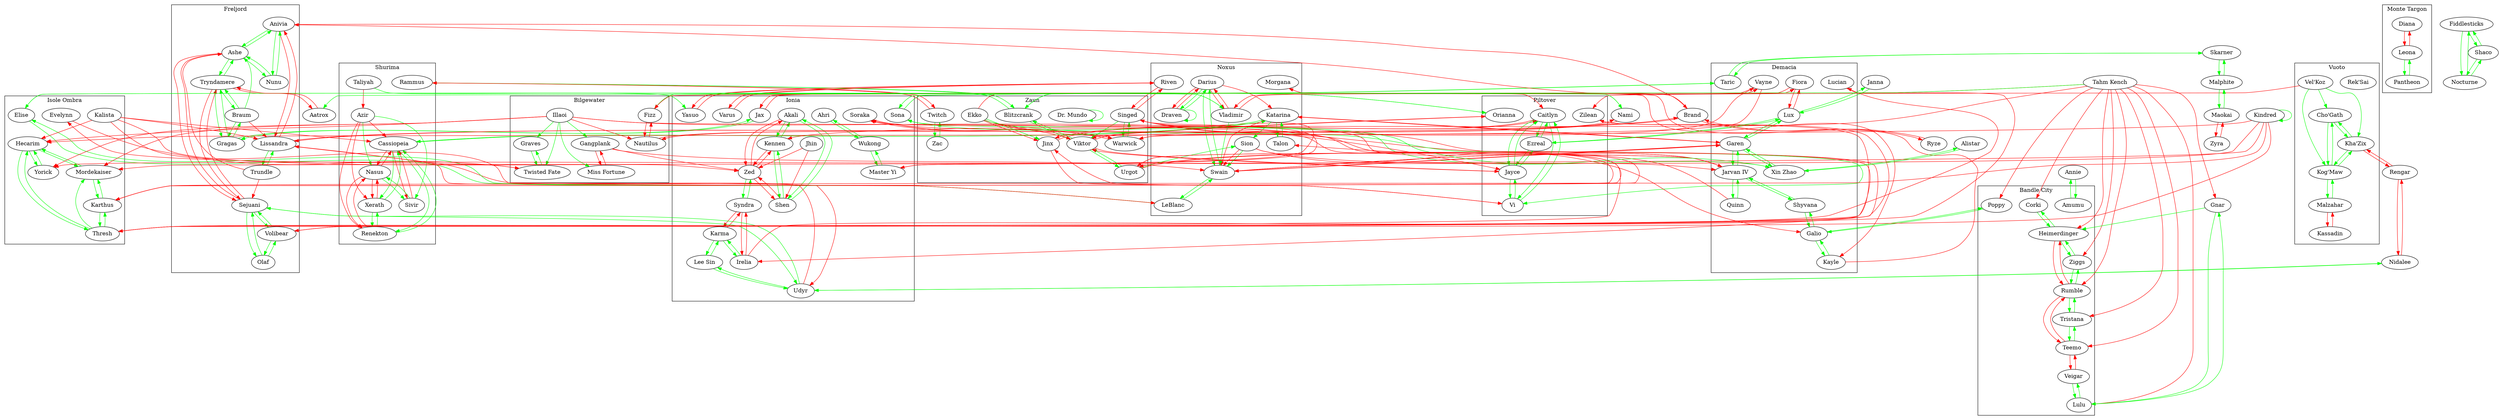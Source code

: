 digraph G {
  subgraph cluster_0 {
    label = "Ionia";
    Ahri;
    Akali;
    Karma;
    "Master Yi";
    Irelia;
    Jax;
    Jhin;
    Karma;
    Kennen;
    "Lee Sin";
    "Master Yi";
    Shen;
    Sona;
    Soraka;
    Syndra;
    Udyr;
    Varus;
    Wukong;
    Yasuo;
    Zed;
  }
  subgraph cluster_1 {
    label = "Bandle City";
    Amumu;
    Corki;
    Heimerdinger;
    Kennen;
    Lulu;
    Poppy;
    Rumble;
    Teemo;
    Tristana;
    Veigar;
    Ziggs;
  }
  subgraph cluster_2 {
    label = "Freljord";
    Anivia;
    Ashe;
    Braum;
    Gragas;
    Lissandra;
    Nunu;
    Olaf;
    Sejuani;
    Trundle;
    Tryndamere;
    Udyr;
    Volibear;
  }
  subgraph cluster_3 {
    label = "Shurima";
    Azir;
    Cassiopeia;
    Nasus;
    Rammus;
    Renekton;
    Sivir;
    Taliyah;
    Xerath;
  }
  subgraph cluster_4 {
    label = "Zaun";
    Blitzcrank;
    "Dr. Mundo"
    Ekko;
    Jinx;
    Singed;
    Twitch;
    Urgot;
    Viktor;
    Warwick;
    Zac;
  }
  subgraph cluster_5 {
    label = "Piltover";
    Caitlyn;
    Ezreal;
    Jayce;
    Orianna;
    Vi;
    Zilean;
  }
  subgraph cluster_6 {
    label = "Noxus";
    Cassiopeia;
    Darius;
    Draven;
    Katarina;
    LeBlanc;
    Morgana;
    Riven;
    Sion;
    Swain;
    Talon;
    Urgot;
    Vladimir;
  }
  subgraph cluster_7 {
    label = "Vuoto";
    "Cho'Gath";
    Kassadin;
    "Kha'Zix";
    "Kog'Maw";
    Malzahar;
    "Rek'Sai";
    "Vel'Koz";
  }
  subgraph cluster_8 {
    label = "Monte Targon";
    Diana;
    Leona;
    Pantheon;
  }
  subgraph cluster_9 {
    label = "Isole Ombra";
    Elise;
    Evelynn;
    Hecarim;
    Kalista;
    Karthus;
    Mordekaiser;
    Thresh;
    Yorick;
  }
  subgraph cluster_10 {
    label = "Demacia";
    Fiora;
    Galio;
    Garen;
    "Jarvan IV";
    Kayle;
    Lucian;
    Lux;
    Poppy;
    Quinn;
    Shyvana;
    Sona;
    Taric;
    Vayne;
    "Xin Zhao";
  }
  subgraph cluster_11 {
    label = "Bilgewater";
    Fizz;
    Gangplank;
    Graves;
    Illaoi;
    "Miss Fortune";
    Nautilus;
    "Twisted Fate";
  }

edge [color = red];
  Aatrox -> Tryndamere;
  Akali -> Zed
  Anivia -> Brand
  Anivia -> Lissandra
  Ashe -> Sejuani
  Azir -> Cassiopeia
  Azir -> Renekton
  Azir -> Xerath
  Brand -> Anivia
  Brand -> Lissandra
  Brand -> Ryze
  Braum -> Lissandra
  Caitlyn -> Jinx
  Cassiopeia -> Nasus
  Cassiopeia -> Sivir
  Darius -> Draven
  Darius -> Katarina
  Darius -> Vladimir
  Diana -> Leona
  Draven -> Darius
  Ekko -> Caitlyn
  Ekko -> Jayce
  Ekko -> Jinx
  Ekko -> Viktor
  Evelynn -> "Twisted Fate"
  Fiora -> Jax
  Fiora -> Lux
  Fizz -> Nautilus
  Gangplank -> "Miss Fortune"
  Gangplank -> Swain
  Gangplank -> Zed
  Garen -> Katarina
  Garen -> Swain
  Garen -> Urgot
  Heimerdinger -> Rumble
  Illaoi -> Hecarim
  Illaoi -> Karthus
  Illaoi -> Mordekaiser
  Illaoi -> Nautilus
  Illaoi -> Thresh
  Illaoi -> Yorick
  Irelia -> Singed
  Irelia -> Syndra
  "Jarvan IV" -> Swain
  "Jarvan IV" -> Urgot
  Jax -> Fiora
  Jayce -> Viktor
  Jhin -> Shen
  Jhin -> Zed
  Jinx -> Caitlyn
  Jinx -> Vi
  Kalista -> Cassiopeia
  Kalista -> Hecarim
  Kalista -> LeBlanc
  Kalista -> Lissandra
  Kalista -> Zed
  Karma -> Syndra
  Karthus -> Soraka
  Kassadin -> Malzahar
  Katarina -> Garen
  Katarina -> Swain
  Kayle -> Morgana
  Kennen -> Zed
  "Kha'Zix" -> Rengar
  Kindred -> Hecarim
  Kindred -> Karthus
  Kindred -> Mordekaiser
  Kindred -> Thresh
  Kindred -> Yorick
  Leona -> Diana
  Lissandra -> Anivia
  Lissandra -> Brand
  Lissandra -> Udyr
  Lucian -> Thresh
  Lux -> Fiora
  Malzahar -> Kassadin
  Maokai -> Zyra
  "Master Yi" -> Singed
  "Miss Fortune" -> Gangplank
  Morgana -> Kayle
  Nami -> Nautilus
  Nasus -> Cassiopeia
  Nasus -> Renekton
  Nasus -> Xerath
  Nautilus -> Fizz
  Nautilus -> Nami
  Nidalee -> Rengar
  Orianna -> Viktor
  Quinn -> Talon
  Rammus -> Twitch
  Renekton -> Nasus
  Rengar -> "Kha'Zix"
  Rengar -> Nidalee
  Riven -> Singed
  Riven -> Varus
  Riven -> Yasuo
  Rumble -> Heimerdinger
  Rumble -> Teemo
  Ryze -> Brand
  Sejuani -> Ashe
  Sejuani -> Tryndamere
  Shen -> Zed
  Singed -> Irelia
  Singed -> "Master Yi"
  Singed -> Riven
  Sion -> Galio
  Sion -> "Jarvan IV"
  Sion -> Swain
  Sivir -> Cassiopeia
  Soraka -> Karthus
  Soraka -> Warwick
  Swain -> Garen
  Swain -> "Jarvan IV"
  Syndra -> Irelia
  Syndra -> Karma
  "Tahm Kench" -> Corki
  "Tahm Kench" -> Fizz
  "Tahm Kench" -> Gnar
  "Tahm Kench" -> Heimerdinger
  "Tahm Kench" -> Kennen
  "Tahm Kench" -> Lulu
  "Tahm Kench" -> Poppy
  "Tahm Kench" -> Rumble
  "Tahm Kench" -> Teemo
  "Tahm Kench" -> Tristana
  "Tahm Kench" -> Ziggs
  Taliyah -> Azir
  Teemo -> Rumble
  Teemo -> Veigar
  Thresh -> Lucian
  Trundle -> Ashe
  Trundle -> Sejuani
  Tryndamere -> Aatrox
  Tryndamere -> Sejuani
  "Twisted Fate" -> Evelynn
  Twitch -> Rammus
  Udyr -> Lissandra
  Urgot -> Garen
  Urgot -> "Jarvan IV"
  Varus -> Riven
  Vayne -> Vladimir
  Vayne -> Warwick
  Veigar -> Teemo
  "Vel'Koz" -> Zilean
  Vi -> Jinx
  Viktor -> Jayce
  Viktor -> Orianna
  Vladimir -> Darius
  Vladimir -> Vayne
  Volibear -> Zilean
  Warwick -> Soraka
  Warwick -> Vayne
  Xerath -> Nasus
  Yasuo -> Riven
  Zed -> Akali
  Zed -> Kennen
  Zed -> Shen
  Zilean -> Volibear
  Zyra -> Maokai

  edge [color = green];
  Ahri -> Wukong
  Akali -> Kennen
  Akali -> Shen
  Alistar -> "Xin Zhao"
  Amumu -> Annie
  Anivia -> Ashe
  Anivia -> Nunu
  Annie -> Amumu
  Ashe -> Anivia
  Ashe -> Nunu
  Ashe -> Tryndamere
  Azir -> Nasus
  Azir -> Sivir
  Blitzcrank -> Orianna
  Blitzcrank -> Rammus
  Blitzcrank -> Viktor
  Braum -> Ashe
  Braum -> Gragas
  Braum -> Tryndamere
  Caitlyn -> Ezreal
  Caitlyn -> Jayce
  Caitlyn -> Vi
  Cassiopeia -> Katarina
  Cassiopeia -> Renekton
  Cassiopeia -> Xerath
  "Cho'Gath" -> "Kha'Zix"
  "Cho'Gath" -> "Kog'Maw"
  Corki -> Heimerdinger
  Darius -> Draven
  Darius -> Swain
  "Dr. Mundo" -> "Dr. Mundo"
  Draven -> Darius
  Draven -> Draven
  Ekko -> Jinx
  Ekko -> Vi
  Elise -> LeBlanc
  Elise -> Vladimir
  Ezreal -> Caitlyn
  Ezreal -> Jayce
  Ezreal -> Lux
  Fiddlesticks -> Shaco
  Fiddlesticks -> Nocturne
  Fizz -> Nami
  Galio -> Kayle
  Galio -> Poppy
  Galio -> Shyvana
  Garen -> "Jarvan IV"
  Garen -> Lux
  Garen -> "Xin Zhao"
  Gnar -> Heimerdinger
  Gnar -> Lulu
  Gragas -> Braum
  Gragas -> Jax
  Gragas -> Tryndamere
  Graves -> "Twisted Fate"
  Hecarim -> Mordekaiser
  Hecarim -> Thresh
  Hecarim -> Yorick
  Heimerdinger -> Corki
  Heimerdinger -> Ziggs
  Illaoi -> Gangplank
  Illaoi -> Graves
  Illaoi -> "Miss Fortune"
  Illaoi -> "Twisted Fate"
  Irelia -> Karma
  Janna -> Lux
  "Jarvan IV" -> Garen
  "Jarvan IV" -> Quinn
  "Jarvan IV" -> Shyvana
  Jax -> Gragas
  Jayce -> Caitlyn
  Jayce -> Ezreal
  Jayce -> Vi
  Karma -> Irelia
  Karma -> "Lee Sin"
  Karthus -> Mordekaiser
  Karthus -> Thresh
  Katarina -> Cassiopeia
  Katarina -> Sion
  Katarina -> Talon
  Kayle -> Galio
  Kennen -> Akali
  Kennen -> Shen
  "Kha'Zix" -> "Cho'Gath"
  "Kha'Zix" -> "Kog'Maw"
  Kindred -> Kindred
  "Kog'Maw" -> "Cho'Gath"
  "Kog'Maw" -> "Kha'Zix"
  "Kog'Maw" -> Malzahar
  LeBlanc -> Elise
  LeBlanc -> Swain
  "Lee Sin" -> Karma
  "Lee Sin" -> Udyr
  Leona -> Pantheon
  Lissandra -> Trundle
  Lulu -> Gnar
  Lulu -> Veigar
  Lux -> Ezreal
  Lux -> Garen
  Lux -> Janna
  Malzahar -> "Kog'Maw"
  Malphite -> Maokai
  Malphite -> Skarner
  Maokai -> Malphite
  "Master Yi" -> Wukong
  Mordekaiser -> Hecarim
  Mordekaiser -> Karthus
  Nami -> Fizz
  Nasus -> Sivir
  Nidalee -> Udyr
  Nocturne -> Fiddlesticks
  Nocturne -> Shaco
  Nunu -> Anivia
  Nunu -> Ashe
  Olaf -> Sejuani
  Olaf -> Volibear
  Orianna -> Blitzcrank
  Pantheon -> Leona
  Poppy -> Galio
  Quinn -> "Jarvan IV"
  Rammus -> Blitzcrank
  Renekton -> Cassiopeia
  Renekton -> Xerath
  Rumble -> Tristana
  Rumble -> Ziggs
  Sejuani -> Olaf
  Sejuani -> Udyr
  Sejuani -> Volibear
  Shaco -> Fiddlesticks
  Shaco -> Nocturne
  Shen -> Akali
  Shen -> Kennen
  Shyvana -> Galio
  Shyvana -> "Jarvan IV"
  Singed -> Viktor
  Singed -> Warwick
  Sion -> Swain
  Sivir -> Nasus
  Skarner -> Malphite
  Skarner -> Taric
  Sona -> Taric
  Sona -> "Xin Zhao"
  Swain -> Darius
  Swain -> LeBlanc
  Syndra -> Zed
  "Tahm Kench" -> Aatrox
  Taliyah -> Yasuo
  Talon -> Katarina
  Taric -> Skarner
  Taric -> Sona
  Teemo -> Tristana
  Thresh -> Hecarim
  Thresh -> Karthus
  Thresh -> Mordekaiser
  Tristana -> Rumble
  Tristana -> Teemo
  Trundle -> Lissandra
  Tryndamere -> Ashe
  Tryndamere -> Braum
  Tryndamere -> Gragas
  "Twisted Fate" -> Graves
  Twitch -> Zac
  Udyr -> "Lee Sin"
  Udyr -> Nidalee
  Udyr -> Sejuani
  Urgot -> Sion
  Urgot -> Viktor
  Veigar -> Lulu
  "Vel'Koz" -> "Cho'Gath"
  "Vel'Koz" -> "Kha'Zix"
  "Vel'Koz" -> "Kog'Maw"
  Vi -> Caitlyn
  Vi -> Jayce
  Viktor -> Blitzcrank
  Viktor -> Urgot
  Vladimir -> Elise
  Vladimir -> Swain
  Volibear -> Olaf
  Volibear -> Sejuani
  Warwick -> Singed
  Wukong -> Ahri
  Wukong -> "Master Yi"
  Xerath -> Cassiopeia
  Xerath -> Renekton
  "Xin Zhao" -> Alistar
  "Xin Zhao" -> Garen
  "Xin Zhao" -> Sona
  Yorick -> Hecarim
  Zac -> Twitch
  Zed -> Syndra
  Ziggs -> Heimerdinger
  Ziggs -> Rumble
}
